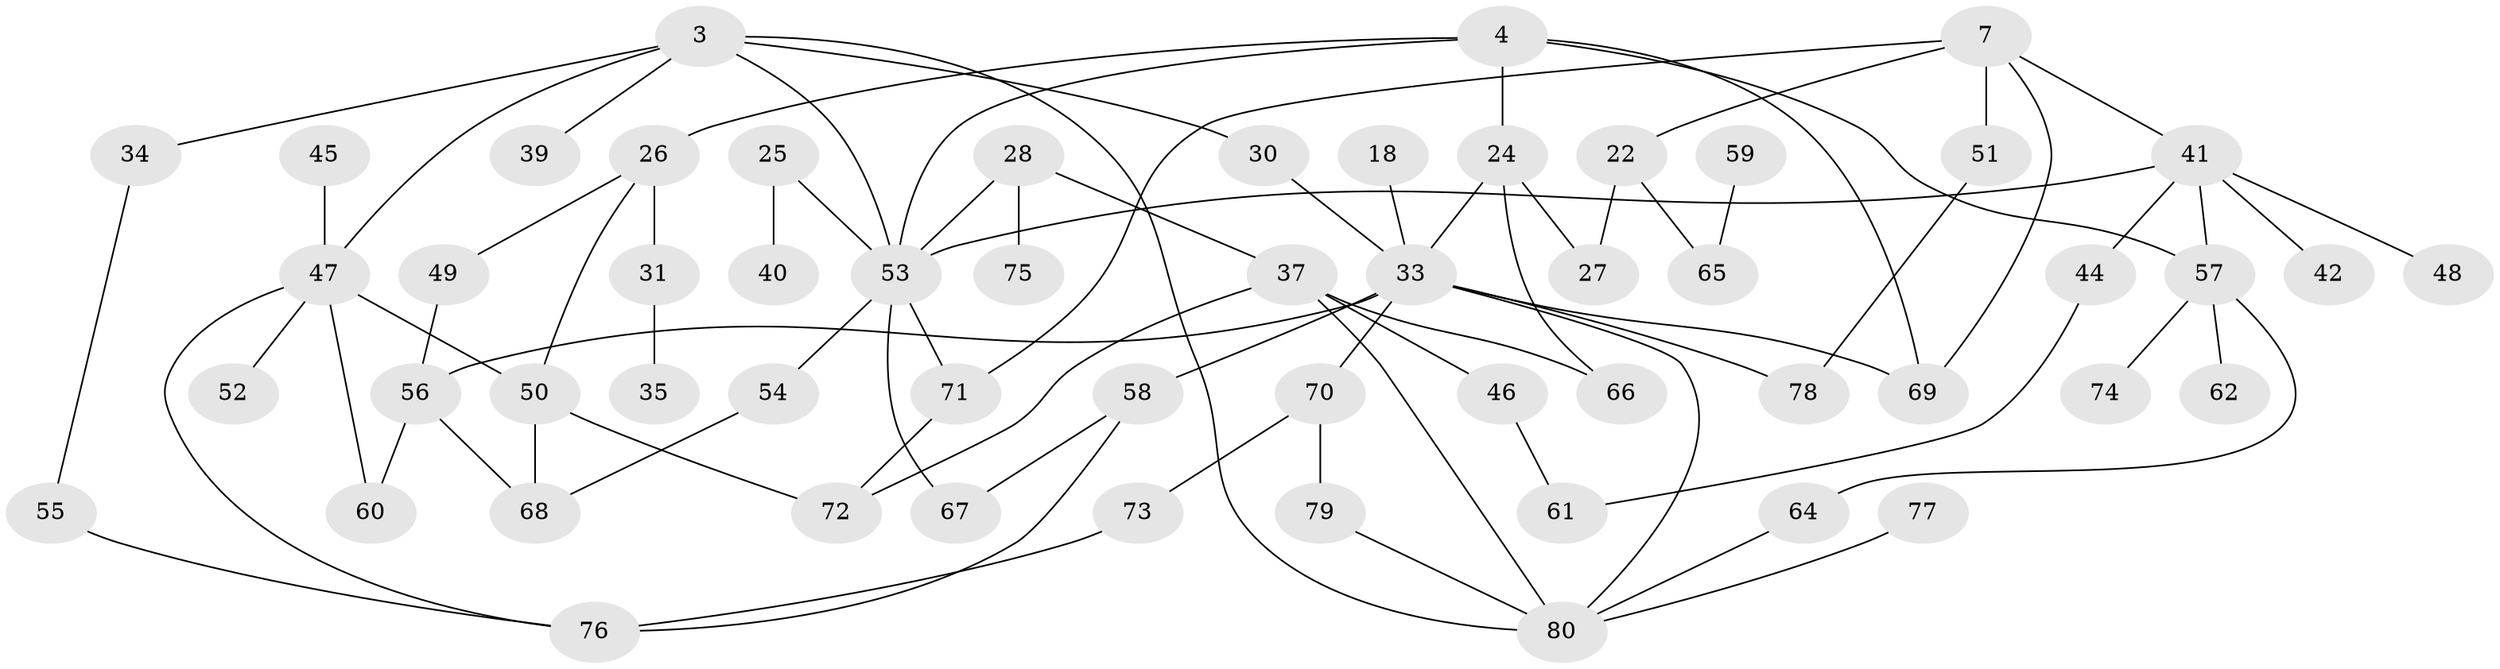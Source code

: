 // original degree distribution, {6: 0.0375, 5: 0.0875, 4: 0.125, 3: 0.2375, 1: 0.2, 2: 0.3125}
// Generated by graph-tools (version 1.1) at 2025/45/03/04/25 21:45:50]
// undirected, 56 vertices, 79 edges
graph export_dot {
graph [start="1"]
  node [color=gray90,style=filled];
  3 [super="+1"];
  4;
  7;
  18;
  22 [super="+10"];
  24 [super="+6"];
  25;
  26;
  27;
  28;
  30;
  31;
  33 [super="+19+17"];
  34;
  35;
  37;
  39;
  40;
  41;
  42;
  44;
  45;
  46;
  47 [super="+8"];
  48;
  49;
  50;
  51 [super="+15"];
  52;
  53 [super="+2+20+43"];
  54;
  55;
  56 [super="+32"];
  57 [super="+16"];
  58;
  59;
  60;
  61;
  62;
  64;
  65 [super="+23"];
  66;
  67;
  68;
  69 [super="+5"];
  70 [super="+21"];
  71 [super="+12"];
  72;
  73;
  74;
  75;
  76;
  77;
  78;
  79;
  80 [super="+63"];
  3 -- 30;
  3 -- 47 [weight=2];
  3 -- 34;
  3 -- 39;
  3 -- 53 [weight=2];
  3 -- 80;
  4 -- 26;
  4 -- 53;
  4 -- 69;
  4 -- 24;
  4 -- 57;
  7 -- 41;
  7 -- 69;
  7 -- 71;
  7 -- 22;
  7 -- 51;
  18 -- 33;
  22 -- 27;
  22 -- 65;
  24 -- 33 [weight=3];
  24 -- 66;
  24 -- 27;
  25 -- 40;
  25 -- 53;
  26 -- 31;
  26 -- 49;
  26 -- 50;
  28 -- 37;
  28 -- 75;
  28 -- 53 [weight=2];
  30 -- 33;
  31 -- 35;
  33 -- 70;
  33 -- 69;
  33 -- 58;
  33 -- 78;
  33 -- 56;
  33 -- 80;
  34 -- 55;
  37 -- 46;
  37 -- 66;
  37 -- 72;
  37 -- 80;
  41 -- 42;
  41 -- 44;
  41 -- 48;
  41 -- 53;
  41 -- 57;
  44 -- 61;
  45 -- 47;
  46 -- 61;
  47 -- 52;
  47 -- 76;
  47 -- 50;
  47 -- 60;
  49 -- 56;
  50 -- 72;
  50 -- 68;
  51 -- 78;
  53 -- 54;
  53 -- 67;
  53 -- 71;
  54 -- 68;
  55 -- 76;
  56 -- 60;
  56 -- 68;
  57 -- 64;
  57 -- 74;
  57 -- 62;
  58 -- 67;
  58 -- 76;
  59 -- 65;
  64 -- 80;
  70 -- 73;
  70 -- 79;
  71 -- 72;
  73 -- 76;
  77 -- 80;
  79 -- 80;
}
